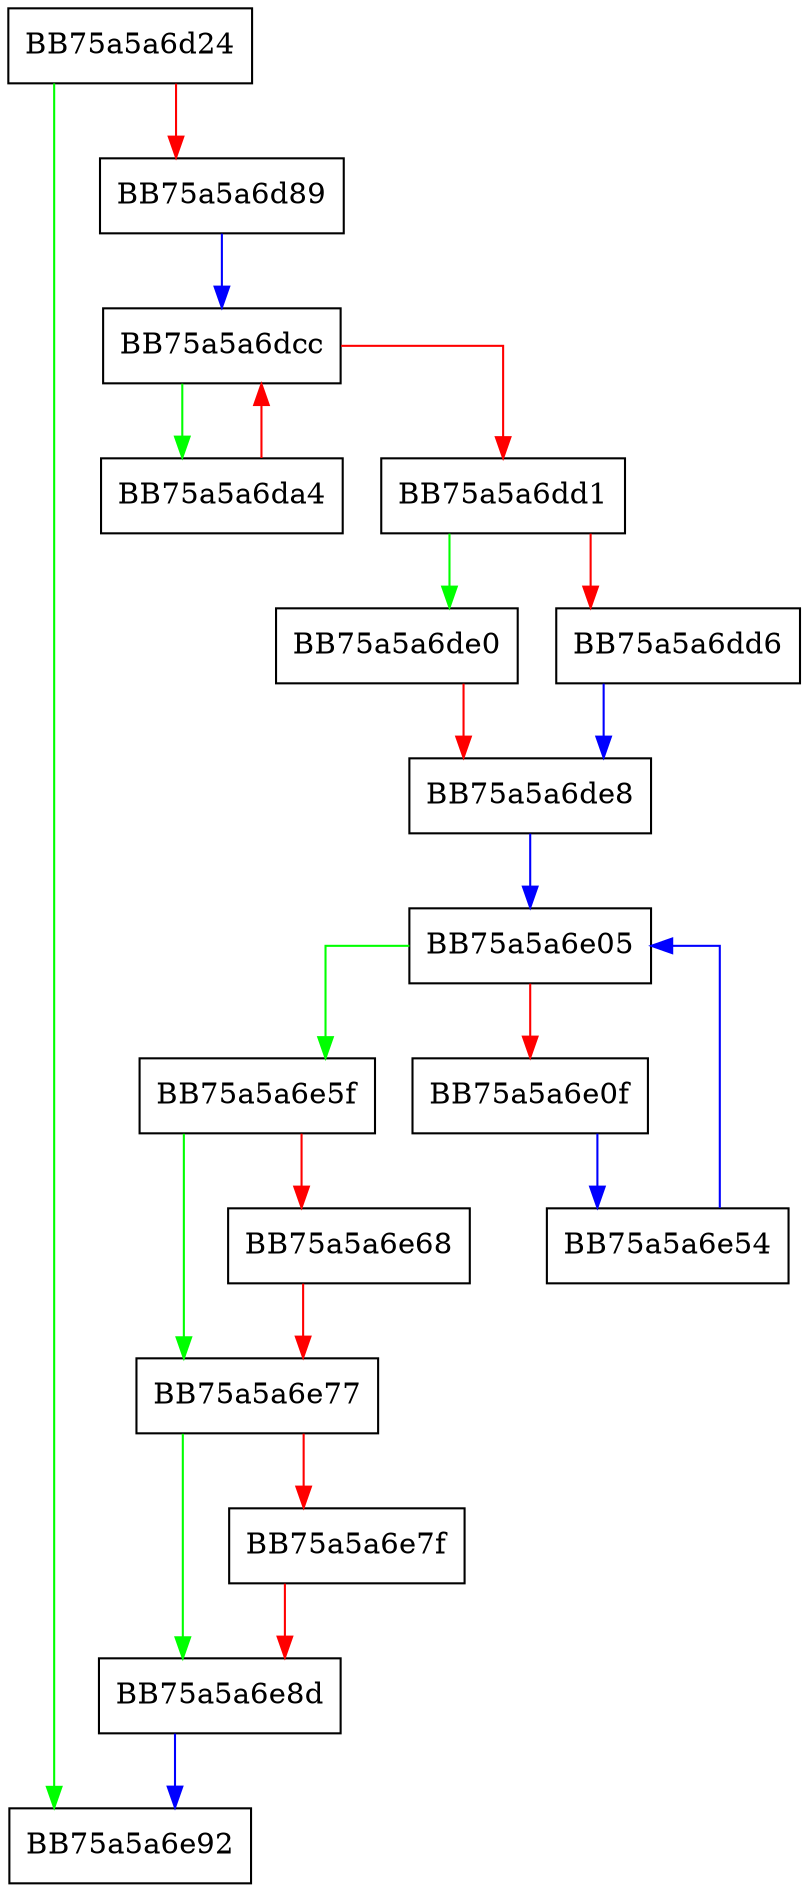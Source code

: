 digraph _reset {
  node [shape="box"];
  graph [splines=ortho];
  BB75a5a6d24 -> BB75a5a6e92 [color="green"];
  BB75a5a6d24 -> BB75a5a6d89 [color="red"];
  BB75a5a6d89 -> BB75a5a6dcc [color="blue"];
  BB75a5a6da4 -> BB75a5a6dcc [color="red"];
  BB75a5a6dcc -> BB75a5a6da4 [color="green"];
  BB75a5a6dcc -> BB75a5a6dd1 [color="red"];
  BB75a5a6dd1 -> BB75a5a6de0 [color="green"];
  BB75a5a6dd1 -> BB75a5a6dd6 [color="red"];
  BB75a5a6dd6 -> BB75a5a6de8 [color="blue"];
  BB75a5a6de0 -> BB75a5a6de8 [color="red"];
  BB75a5a6de8 -> BB75a5a6e05 [color="blue"];
  BB75a5a6e05 -> BB75a5a6e5f [color="green"];
  BB75a5a6e05 -> BB75a5a6e0f [color="red"];
  BB75a5a6e0f -> BB75a5a6e54 [color="blue"];
  BB75a5a6e54 -> BB75a5a6e05 [color="blue"];
  BB75a5a6e5f -> BB75a5a6e77 [color="green"];
  BB75a5a6e5f -> BB75a5a6e68 [color="red"];
  BB75a5a6e68 -> BB75a5a6e77 [color="red"];
  BB75a5a6e77 -> BB75a5a6e8d [color="green"];
  BB75a5a6e77 -> BB75a5a6e7f [color="red"];
  BB75a5a6e7f -> BB75a5a6e8d [color="red"];
  BB75a5a6e8d -> BB75a5a6e92 [color="blue"];
}